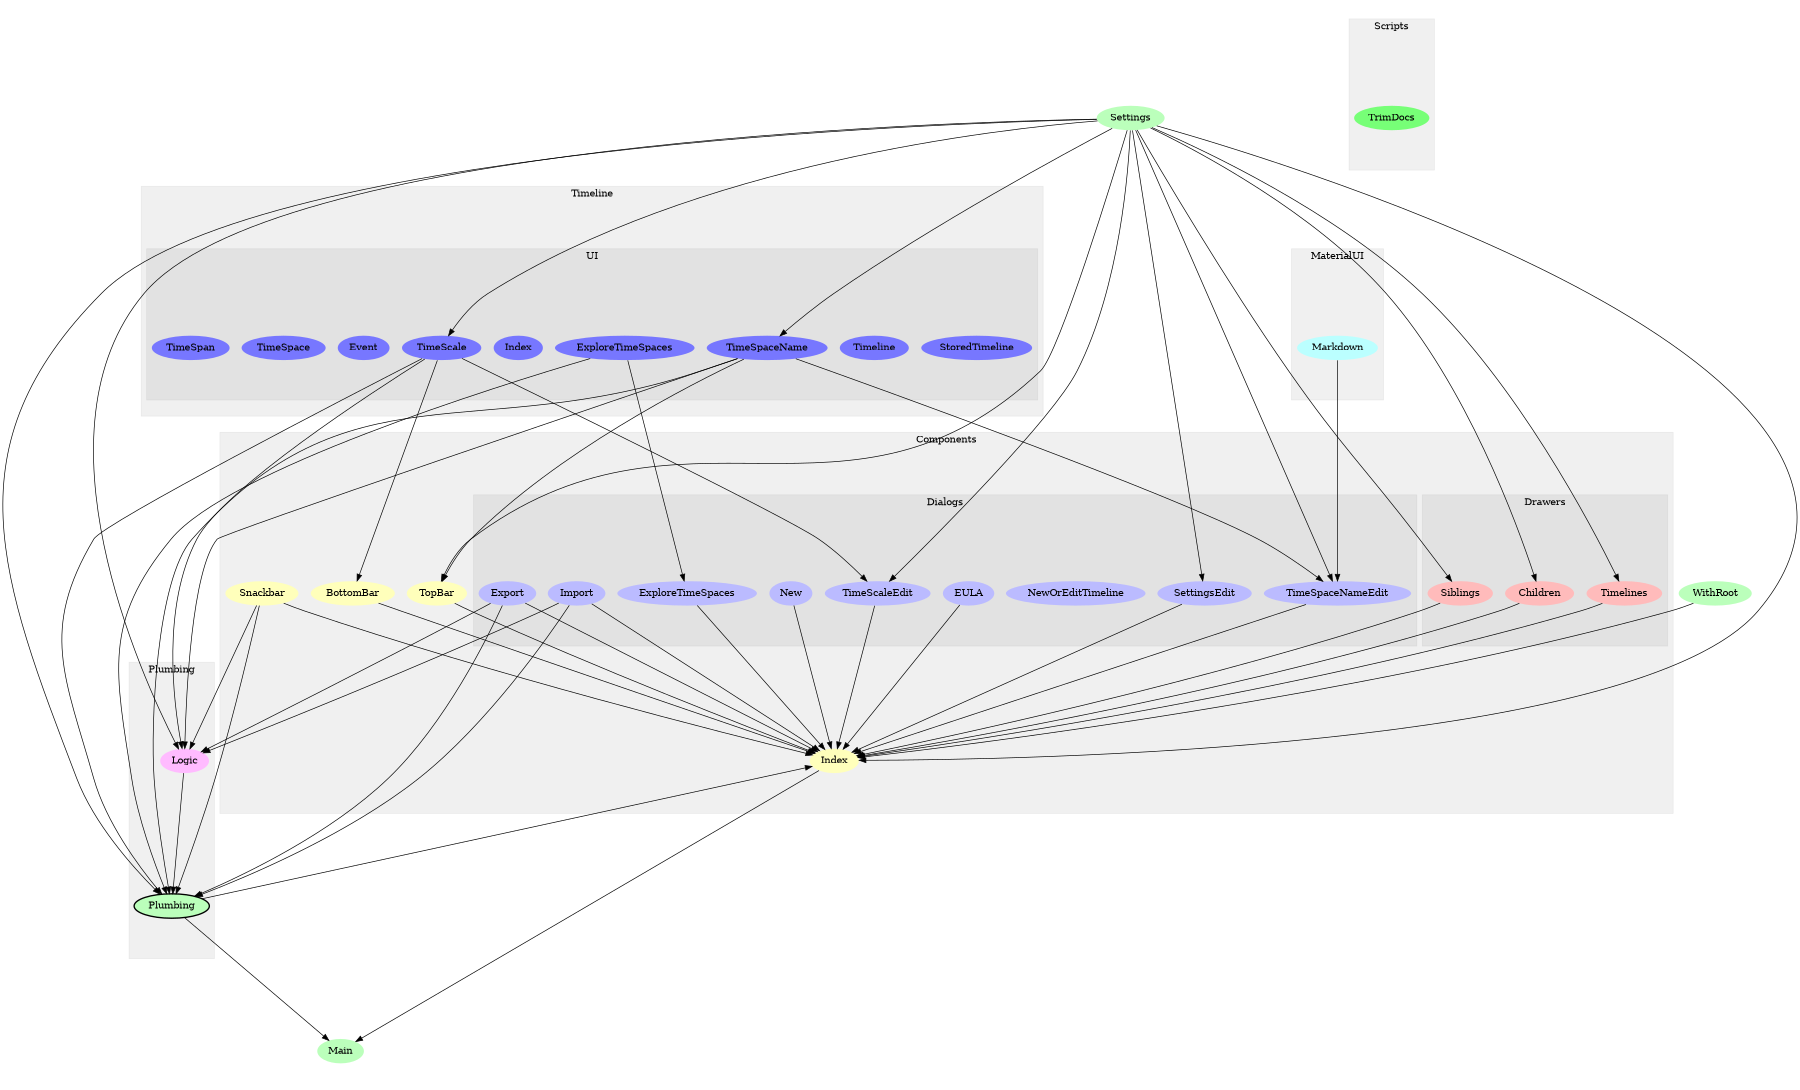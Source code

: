 digraph Modules {
size="12,8";
ratio="fill";
u17[label="Settings",style="filled",fillcolor="#bbffbb",penwidth="0"];
u18[label="Main",style="filled",fillcolor="#bbffbb",penwidth="0"];
u19[label="WithRoot",style="filled",fillcolor="#bbffbb",penwidth="0"];
subgraph cluster_0 {
label="Components";
color="#0000000F";
style="filled";
u9[label="Index",style="filled",fillcolor="#ffffbb",penwidth="0"];
u10[label="Snackbar",style="filled",fillcolor="#ffffbb",penwidth="0"];
u11[label="TopBar",style="filled",fillcolor="#ffffbb",penwidth="0"];
u12[label="BottomBar",style="filled",fillcolor="#ffffbb",penwidth="0"];
subgraph cluster_1 {
label="Dialogs";
color="#0000000F";
style="filled";
u0[label="SettingsEdit",style="filled",fillcolor="#bbbbff",penwidth="0"];
u1[label="New",style="filled",fillcolor="#bbbbff",penwidth="0"];
u2[label="NewOrEditTimeline",style="filled",fillcolor="#bbbbff",penwidth="0"];
u3[label="ExploreTimeSpaces",style="filled",fillcolor="#bbbbff",penwidth="0"];
u4[label="TimeScaleEdit",style="filled",fillcolor="#bbbbff",penwidth="0"];
u5[label="TimeSpaceNameEdit",style="filled",fillcolor="#bbbbff",penwidth="0"];
u6[label="EULA",style="filled",fillcolor="#bbbbff",penwidth="0"];
u7[label="Export",style="filled",fillcolor="#bbbbff",penwidth="0"];
u8[label="Import",style="filled",fillcolor="#bbbbff",penwidth="0"];

}
subgraph cluster_2 {
label="Drawers";
color="#0000000F";
style="filled";
u13[label="Children",style="filled",fillcolor="#ffbbbb",penwidth="0"];
u14[label="Timelines",style="filled",fillcolor="#ffbbbb",penwidth="0"];
u15[label="Siblings",style="filled",fillcolor="#ffbbbb",penwidth="0"];

}

}
subgraph cluster_3 {
label="MaterialUI";
color="#0000000F";
style="filled";
u22[label="Markdown",style="filled",fillcolor="#bbffff",penwidth="0"];

}
subgraph cluster_4 {
label="Plumbing";
color="#0000000F";
style="filled";
u16[label="Plumbing",style="filled,bold",fillcolor="#bbffbb"];
u20[label="Logic",style="filled",fillcolor="#ffbbff",penwidth="0"];

}
subgraph cluster_5 {
label="Scripts";
color="#0000000F";
style="filled";
u21[label="TrimDocs",style="filled",fillcolor="#77ff77",penwidth="0"];

}
subgraph cluster_6 {
label="Timeline";
color="#0000000F";
style="filled";
subgraph cluster_7 {
label="UI";
color="#0000000F";
style="filled";
u23[label="StoredTimeline",style="filled",fillcolor="#7777ff",penwidth="0"];
u24[label="Timeline",style="filled",fillcolor="#7777ff",penwidth="0"];
u25[label="ExploreTimeSpaces",style="filled",fillcolor="#7777ff",penwidth="0"];
u26[label="TimeSpaceName",style="filled",fillcolor="#7777ff",penwidth="0"];
u27[label="Index",style="filled",fillcolor="#7777ff",penwidth="0"];
u28[label="TimeScale",style="filled",fillcolor="#7777ff",penwidth="0"];
u29[label="Event",style="filled",fillcolor="#7777ff",penwidth="0"];
u30[label="TimeSpace",style="filled",fillcolor="#7777ff",penwidth="0"];
u31[label="TimeSpan",style="filled",fillcolor="#7777ff",penwidth="0"];

}

}
u17 -> u0;
u25 -> u3;
u17 -> u4;
u28 -> u4;
u17 -> u5;
u22 -> u5;
u26 -> u5;
u0 -> u9;
u1 -> u9;
u3 -> u9;
u4 -> u9;
u5 -> u9;
u6 -> u9;
u7 -> u9;
u8 -> u9;
u10 -> u9;
u11 -> u9;
u12 -> u9;
u13 -> u9;
u14 -> u9;
u15 -> u9;
u16 -> u9;
u17 -> u9;
u19 -> u9;
u17 -> u11;
u26 -> u11;
u28 -> u12;
u17 -> u13;
u17 -> u14;
u17 -> u15;
u7 -> u16;
u8 -> u16;
u10 -> u16;
u17 -> u16;
u20 -> u16;
u25 -> u16;
u26 -> u16;
u28 -> u16;
u9 -> u18;
u16 -> u18;
u7 -> u20;
u8 -> u20;
u10 -> u20;
u17 -> u20;
u26 -> u20;
u28 -> u20;
u17 -> u26;
u17 -> u28;

}
